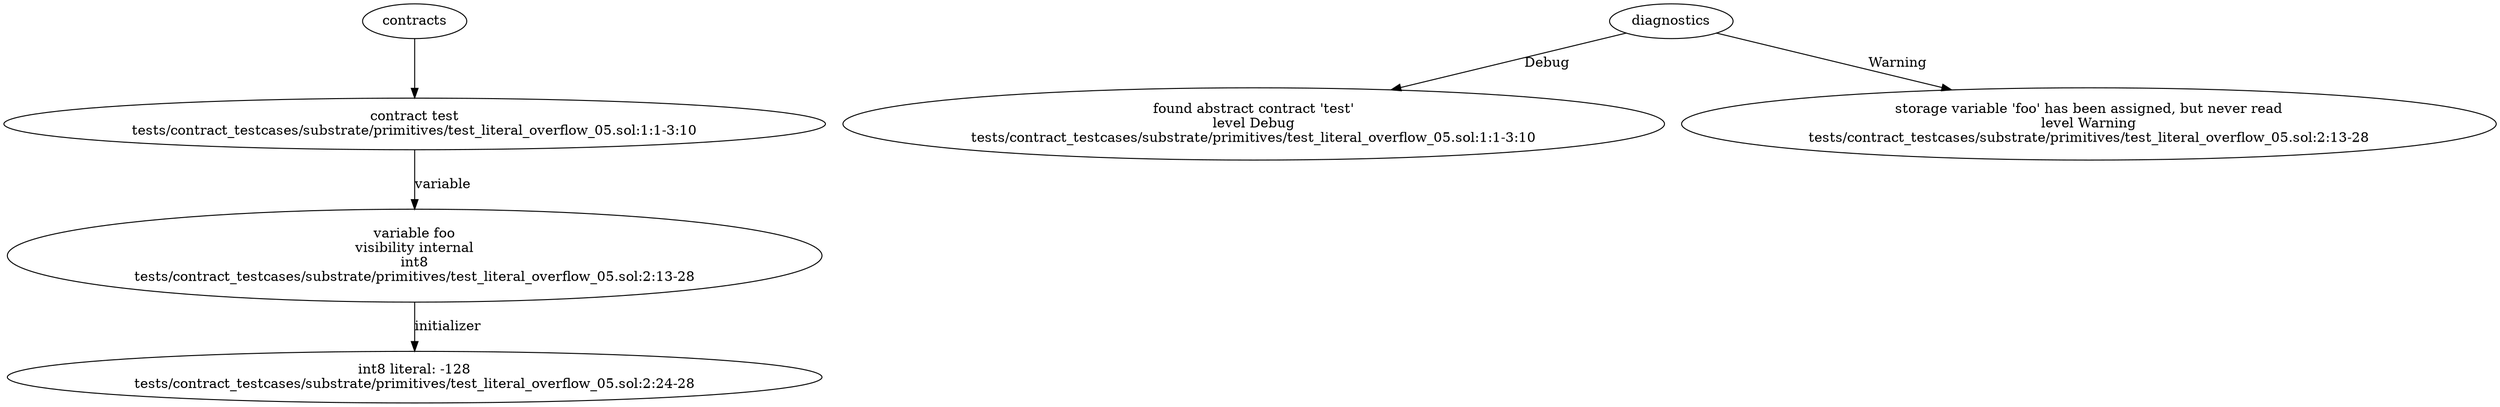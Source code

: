 strict digraph "tests/contract_testcases/substrate/primitives/test_literal_overflow_05.sol" {
	contract [label="contract test\ntests/contract_testcases/substrate/primitives/test_literal_overflow_05.sol:1:1-3:10"]
	var [label="variable foo\nvisibility internal\nint8\ntests/contract_testcases/substrate/primitives/test_literal_overflow_05.sol:2:13-28"]
	number_literal [label="int8 literal: -128\ntests/contract_testcases/substrate/primitives/test_literal_overflow_05.sol:2:24-28"]
	diagnostic [label="found abstract contract 'test'\nlevel Debug\ntests/contract_testcases/substrate/primitives/test_literal_overflow_05.sol:1:1-3:10"]
	diagnostic_6 [label="storage variable 'foo' has been assigned, but never read\nlevel Warning\ntests/contract_testcases/substrate/primitives/test_literal_overflow_05.sol:2:13-28"]
	contracts -> contract
	contract -> var [label="variable"]
	var -> number_literal [label="initializer"]
	diagnostics -> diagnostic [label="Debug"]
	diagnostics -> diagnostic_6 [label="Warning"]
}

